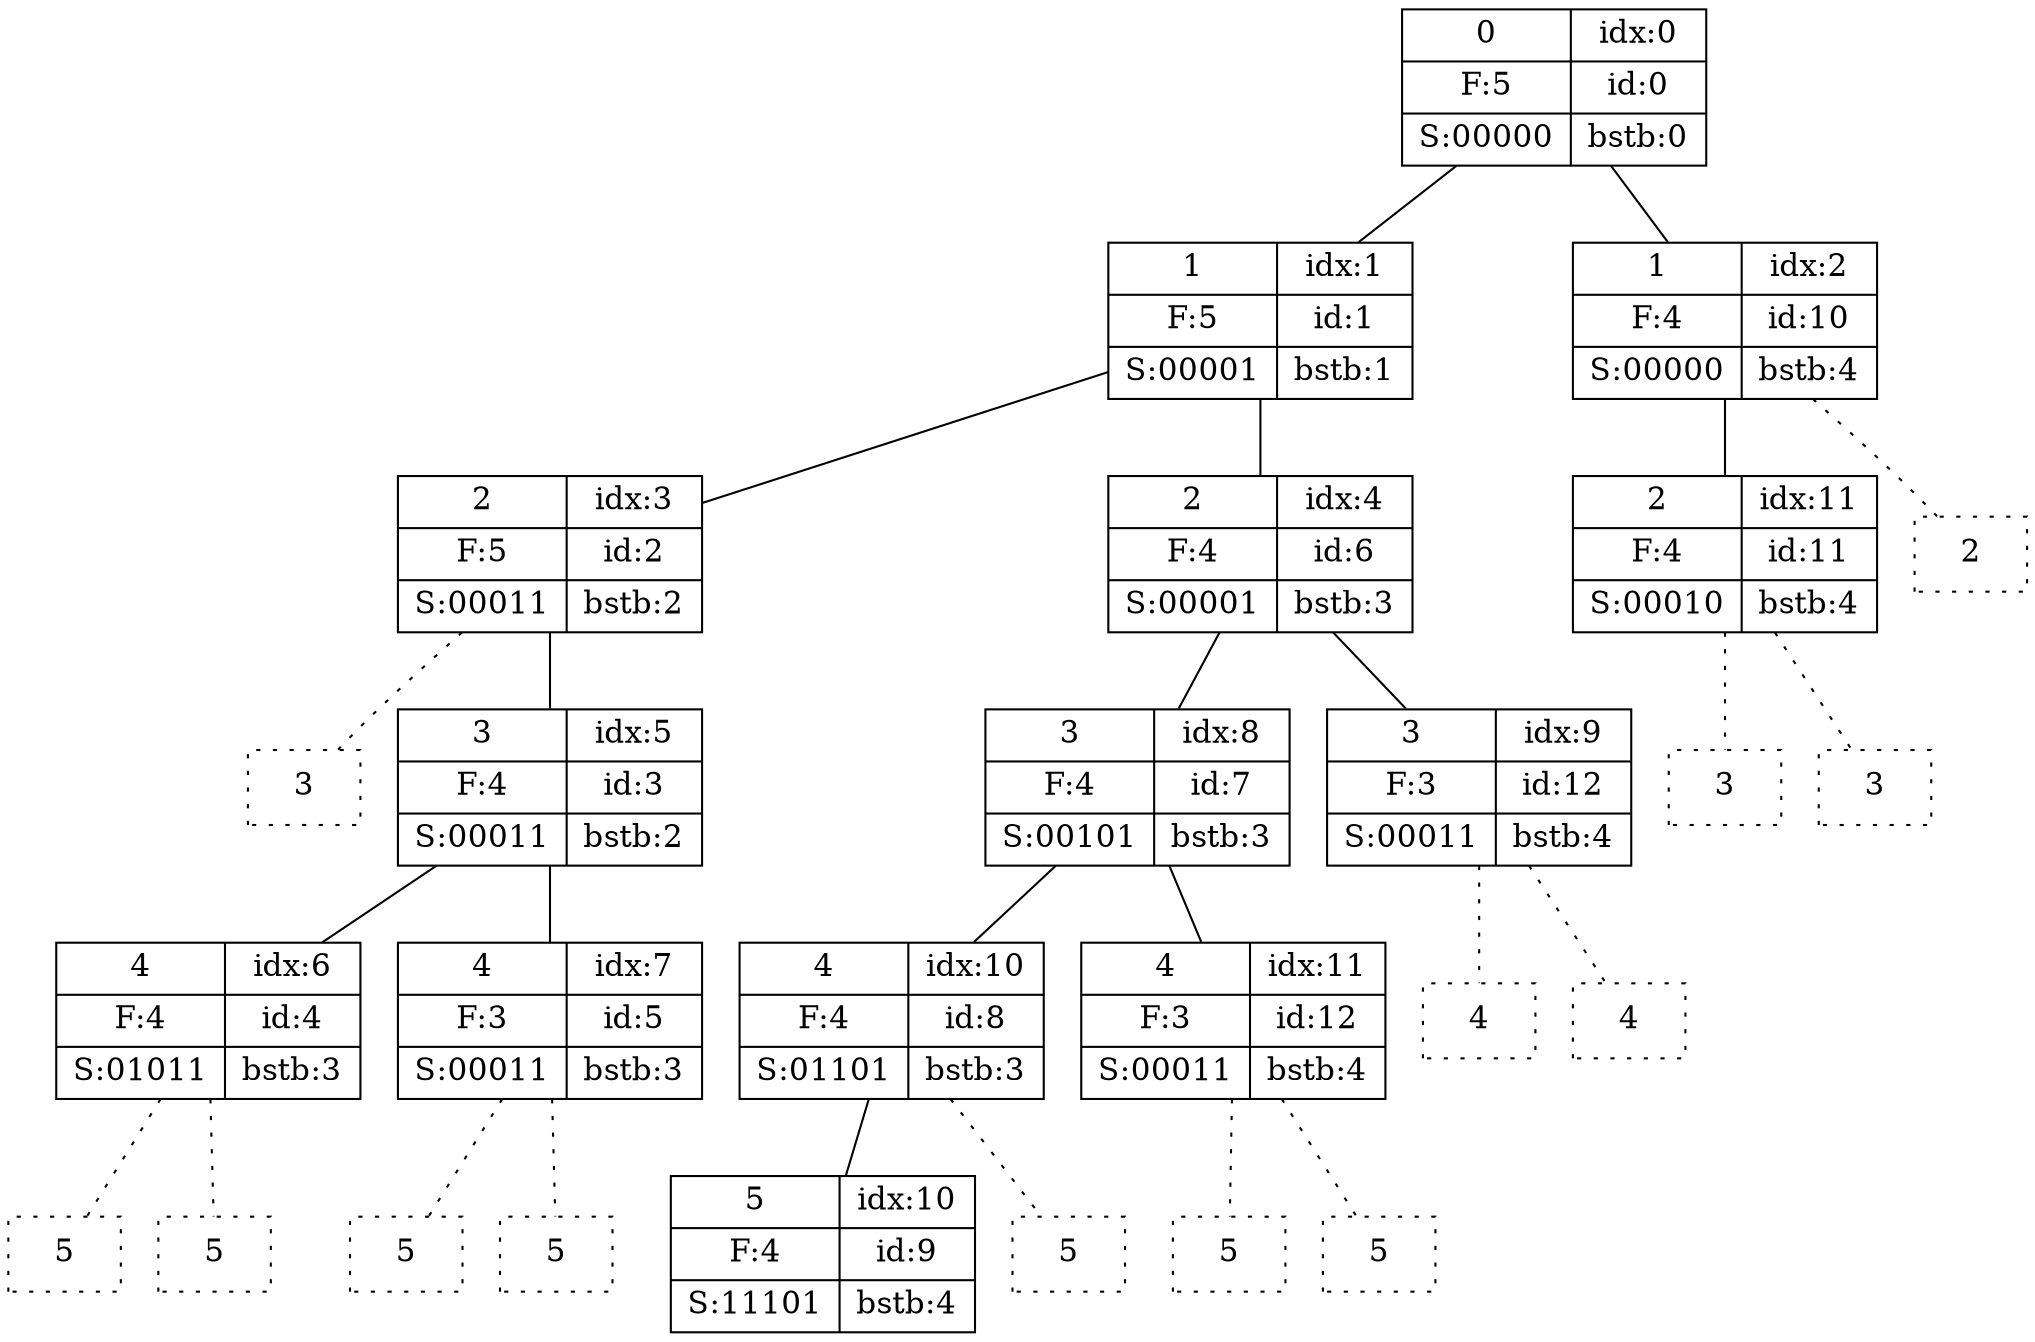 graph g {
    node[shape=record,fontsize=15];
    0--{10,11};
    0[label="{0|F:5|S:00000}|{idx:0|id:0|bstb:0}"]
    10[label="{1|F:5|S:00001}|{idx:1|id:1|bstb:1}"]
    11[label="{1|F:4|S:00000}|{idx:2|id:10|bstb:4}"]

    10--{20,21};
    20[label="{2|F:5|S:00011}|{idx:3|id:2|bstb:2}"]
    21[label="{2|F:4|S:00001}|{idx:4|id:6|bstb:3}"]



    20--30[style="dotted"];
    20--31;
    30[style="dotted",label=3]
    31[label="{3|F:4|S:00011}|{idx:5|id:3|bstb:2}"]


    31--{40,41};
    40[label="{4|F:4|S:01011}|{idx:6|id:4|bstb:3}"]
    41[label="{4|F:3|S:00011}|{idx:7|id:5|bstb:3}"]

    40--50[style="dotted"];
    40--511[style="dotted"];
    50[style="dotted",label=5];
    511[style="dotted",label=5];

    21--{32,33};
    32[label="{3|F:4|S:00101}|{idx:8|id:7|bstb:3}"]
    33[label="{3|F:3|S:00011}|{idx:9|id:12|bstb:4}"]

    32--{42,43};
    42[label="{4|F:4|S:01101}|{idx:10|id:8|bstb:3}"]
    43[label="{4|F:3|S:00011}|{idx:11|id:12|bstb:4}"]

    43--{53,54}[style="dotted"];
    53[style="dotted",label="5"];
    54[style="dotted",label="5"];

    42--51;
    42--52[style="dotted"];
    52[style="dotted",label=5]
    51[label="{5|F:4|S:11101}|{idx:10|id:9|bstb:4}"]

    11--22;
    11--23[style="dotted"];
    22[label="{2|F:4|S:00010}|{idx:11|id:11|bstb:4}"]
    23[style="dotted",label="2"];

    22--34[style="dotted"];
    22--35[style="dotted"];
    34[style="dotted",label="3"]
    35[style="dotted",label="3"];

    33--{45,46}[style=dotted];
    45[style="dotted",label="4"]
    46[style="dotted",label="4"];

    41--{58,59}[style=dotted];
    58[style=dotted,label=5];
    59[style=dotted,label=5];

}
